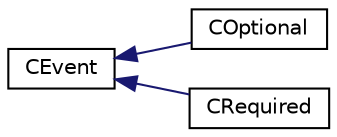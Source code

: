 digraph "Graphical Class Hierarchy"
{
 // LATEX_PDF_SIZE
  edge [fontname="Helvetica",fontsize="10",labelfontname="Helvetica",labelfontsize="10"];
  node [fontname="Helvetica",fontsize="10",shape=record];
  rankdir="LR";
  Node0 [label="CEvent",height=0.2,width=0.4,color="black", fillcolor="white", style="filled",URL="$classCEvent.html",tooltip=" "];
  Node0 -> Node1 [dir="back",color="midnightblue",fontsize="10",style="solid",fontname="Helvetica"];
  Node1 [label="COptional",height=0.2,width=0.4,color="black", fillcolor="white", style="filled",URL="$classCOptional.html",tooltip=" "];
  Node0 -> Node2 [dir="back",color="midnightblue",fontsize="10",style="solid",fontname="Helvetica"];
  Node2 [label="CRequired",height=0.2,width=0.4,color="black", fillcolor="white", style="filled",URL="$classCRequired.html",tooltip=" "];
}
